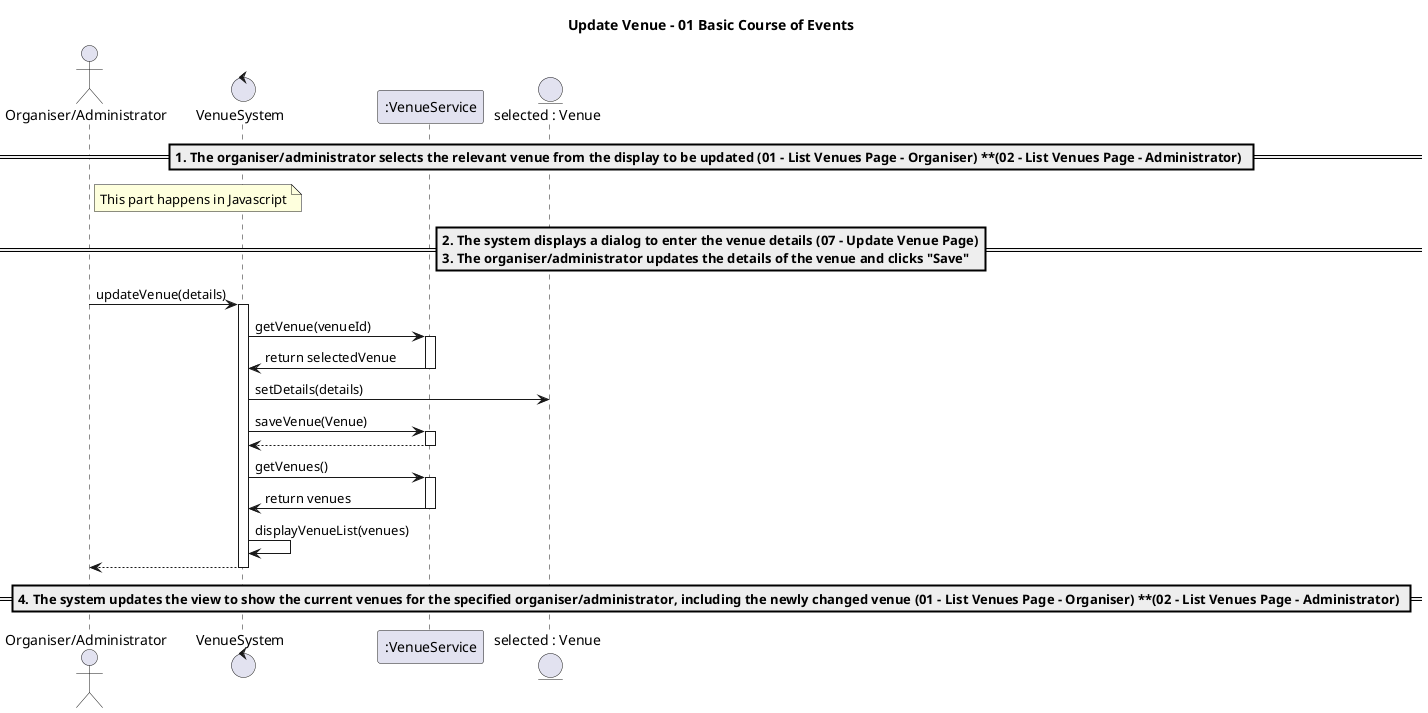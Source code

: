 @startuml
title Update Venue - 01 Basic Course of Events

actor "Organiser/Administrator" as OA
control VenueSystem as System
participant ":VenueService" as Service
entity "selected : Venue" as Venue

== 1. The organiser/administrator selects the relevant venue from the display to be updated **(01 - List Venues Page - Organiser)** **(02 - List Venues Page - Administrator) ==
note right of OA: This part happens in Javascript

== 2. The system displays a dialog to enter the venue details **(07 - Update Venue Page)**\n3. The organiser/administrator updates the details of the venue and clicks "Save" ==

OA -> System: updateVenue(details)
activate System

System -> Service: getVenue(venueId)
activate Service
Service -> System: return selectedVenue
deactivate Service

System -> Venue: setDetails(details)
System -> Service: saveVenue(Venue)
activate Service
Service --> System: 
deactivate Service

System -> Service: getVenues()
activate Service
Service -> System: return venues
deactivate Service
System -> System: displayVenueList(venues)

System --> OA
deactivate System

== 4. The system updates the view to show the current venues for the specified organiser/administrator, including the newly changed venue **(01 - List Venues Page - Organiser)** **(02 - List Venues Page - Administrator) ==
@enduml
